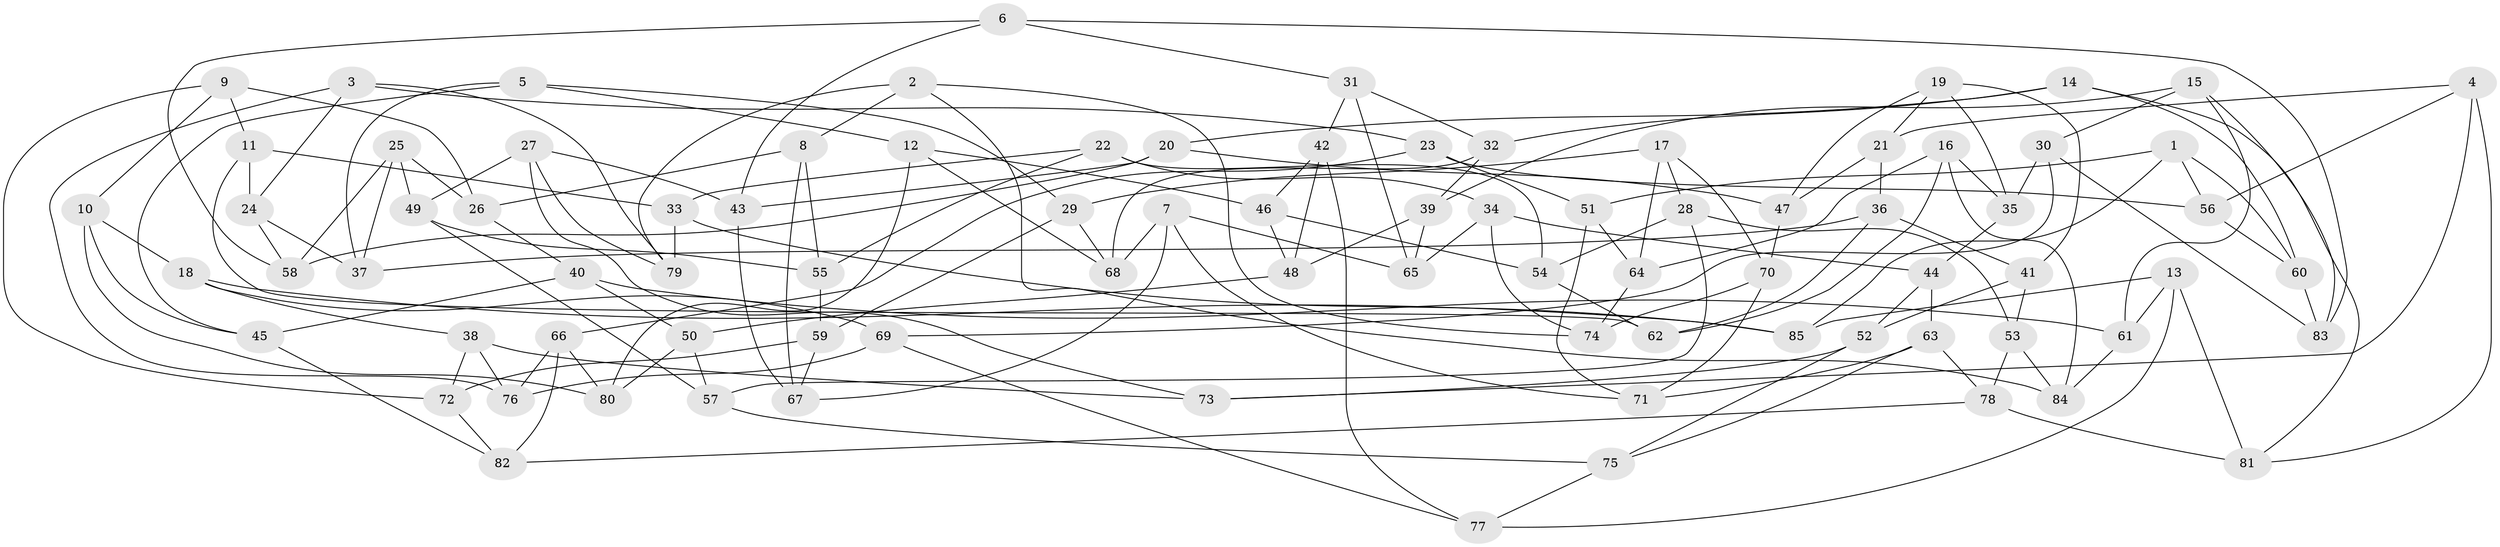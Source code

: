 // coarse degree distribution, {5: 0.3235294117647059, 6: 0.17647058823529413, 7: 0.11764705882352941, 4: 0.11764705882352941, 8: 0.23529411764705882, 3: 0.029411764705882353}
// Generated by graph-tools (version 1.1) at 2025/38/03/04/25 23:38:13]
// undirected, 85 vertices, 170 edges
graph export_dot {
  node [color=gray90,style=filled];
  1;
  2;
  3;
  4;
  5;
  6;
  7;
  8;
  9;
  10;
  11;
  12;
  13;
  14;
  15;
  16;
  17;
  18;
  19;
  20;
  21;
  22;
  23;
  24;
  25;
  26;
  27;
  28;
  29;
  30;
  31;
  32;
  33;
  34;
  35;
  36;
  37;
  38;
  39;
  40;
  41;
  42;
  43;
  44;
  45;
  46;
  47;
  48;
  49;
  50;
  51;
  52;
  53;
  54;
  55;
  56;
  57;
  58;
  59;
  60;
  61;
  62;
  63;
  64;
  65;
  66;
  67;
  68;
  69;
  70;
  71;
  72;
  73;
  74;
  75;
  76;
  77;
  78;
  79;
  80;
  81;
  82;
  83;
  84;
  85;
  1 -- 85;
  1 -- 51;
  1 -- 60;
  1 -- 56;
  2 -- 84;
  2 -- 8;
  2 -- 74;
  2 -- 79;
  3 -- 76;
  3 -- 79;
  3 -- 23;
  3 -- 24;
  4 -- 81;
  4 -- 56;
  4 -- 73;
  4 -- 21;
  5 -- 12;
  5 -- 45;
  5 -- 29;
  5 -- 37;
  6 -- 83;
  6 -- 43;
  6 -- 58;
  6 -- 31;
  7 -- 67;
  7 -- 68;
  7 -- 71;
  7 -- 65;
  8 -- 26;
  8 -- 67;
  8 -- 55;
  9 -- 72;
  9 -- 11;
  9 -- 26;
  9 -- 10;
  10 -- 18;
  10 -- 80;
  10 -- 45;
  11 -- 24;
  11 -- 62;
  11 -- 33;
  12 -- 46;
  12 -- 68;
  12 -- 80;
  13 -- 77;
  13 -- 85;
  13 -- 81;
  13 -- 61;
  14 -- 81;
  14 -- 20;
  14 -- 32;
  14 -- 60;
  15 -- 61;
  15 -- 83;
  15 -- 39;
  15 -- 30;
  16 -- 64;
  16 -- 62;
  16 -- 84;
  16 -- 35;
  17 -- 28;
  17 -- 64;
  17 -- 70;
  17 -- 29;
  18 -- 38;
  18 -- 69;
  18 -- 85;
  19 -- 35;
  19 -- 21;
  19 -- 47;
  19 -- 41;
  20 -- 47;
  20 -- 43;
  20 -- 58;
  21 -- 47;
  21 -- 36;
  22 -- 34;
  22 -- 54;
  22 -- 33;
  22 -- 55;
  23 -- 66;
  23 -- 56;
  23 -- 51;
  24 -- 58;
  24 -- 37;
  25 -- 49;
  25 -- 37;
  25 -- 26;
  25 -- 58;
  26 -- 40;
  27 -- 79;
  27 -- 43;
  27 -- 49;
  27 -- 73;
  28 -- 57;
  28 -- 54;
  28 -- 53;
  29 -- 68;
  29 -- 59;
  30 -- 69;
  30 -- 83;
  30 -- 35;
  31 -- 42;
  31 -- 65;
  31 -- 32;
  32 -- 68;
  32 -- 39;
  33 -- 79;
  33 -- 85;
  34 -- 74;
  34 -- 44;
  34 -- 65;
  35 -- 44;
  36 -- 62;
  36 -- 41;
  36 -- 37;
  38 -- 73;
  38 -- 76;
  38 -- 72;
  39 -- 48;
  39 -- 65;
  40 -- 45;
  40 -- 50;
  40 -- 61;
  41 -- 53;
  41 -- 52;
  42 -- 46;
  42 -- 77;
  42 -- 48;
  43 -- 67;
  44 -- 52;
  44 -- 63;
  45 -- 82;
  46 -- 48;
  46 -- 54;
  47 -- 70;
  48 -- 50;
  49 -- 55;
  49 -- 57;
  50 -- 57;
  50 -- 80;
  51 -- 64;
  51 -- 71;
  52 -- 75;
  52 -- 73;
  53 -- 84;
  53 -- 78;
  54 -- 62;
  55 -- 59;
  56 -- 60;
  57 -- 75;
  59 -- 72;
  59 -- 67;
  60 -- 83;
  61 -- 84;
  63 -- 75;
  63 -- 78;
  63 -- 71;
  64 -- 74;
  66 -- 80;
  66 -- 82;
  66 -- 76;
  69 -- 77;
  69 -- 76;
  70 -- 74;
  70 -- 71;
  72 -- 82;
  75 -- 77;
  78 -- 81;
  78 -- 82;
}
